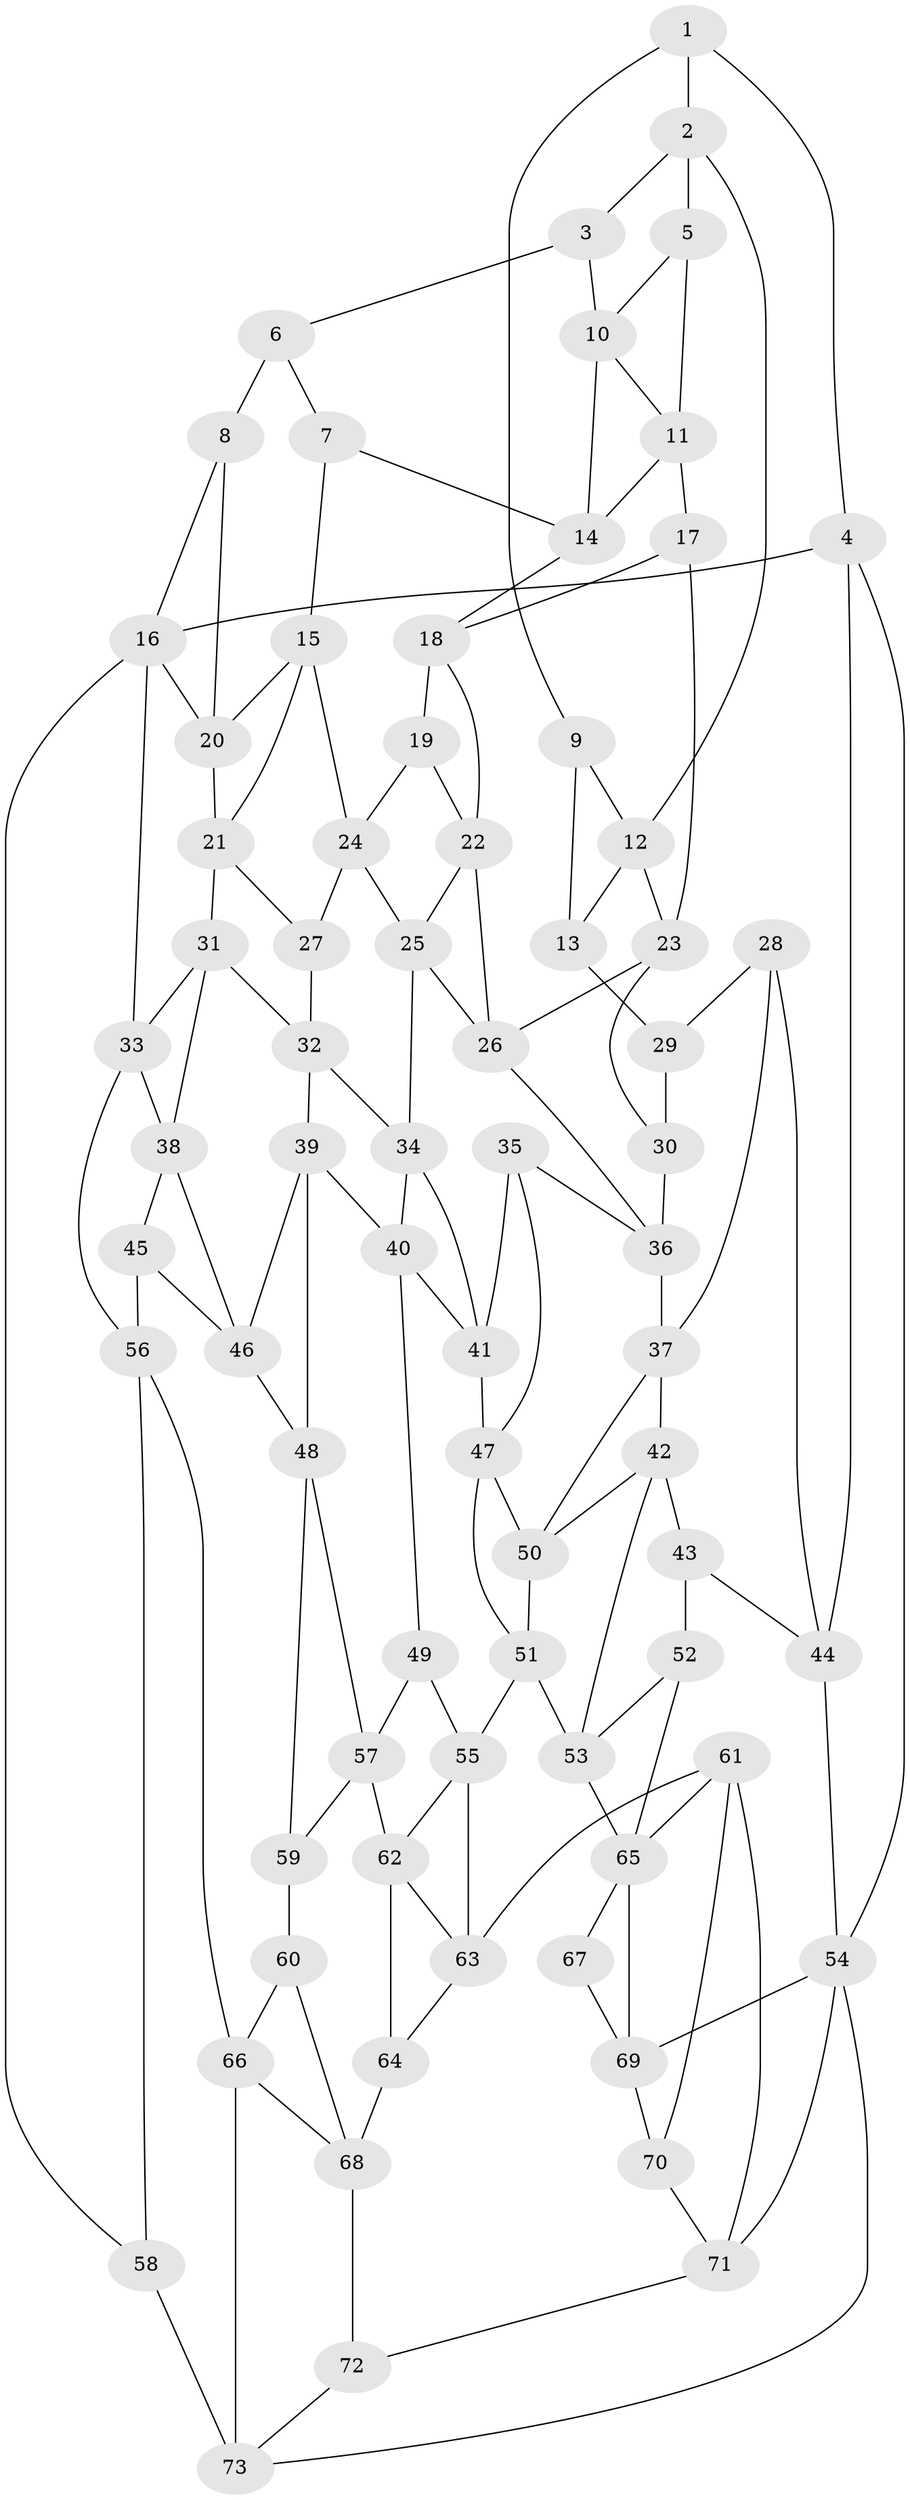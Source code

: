 // original degree distribution, {3: 0.013793103448275862, 6: 0.2206896551724138, 5: 0.5241379310344828, 4: 0.2413793103448276}
// Generated by graph-tools (version 1.1) at 2025/38/03/04/25 23:38:24]
// undirected, 73 vertices, 134 edges
graph export_dot {
  node [color=gray90,style=filled];
  1;
  2;
  3;
  4;
  5;
  6;
  7;
  8;
  9;
  10;
  11;
  12;
  13;
  14;
  15;
  16;
  17;
  18;
  19;
  20;
  21;
  22;
  23;
  24;
  25;
  26;
  27;
  28;
  29;
  30;
  31;
  32;
  33;
  34;
  35;
  36;
  37;
  38;
  39;
  40;
  41;
  42;
  43;
  44;
  45;
  46;
  47;
  48;
  49;
  50;
  51;
  52;
  53;
  54;
  55;
  56;
  57;
  58;
  59;
  60;
  61;
  62;
  63;
  64;
  65;
  66;
  67;
  68;
  69;
  70;
  71;
  72;
  73;
  1 -- 2 [weight=1.0];
  1 -- 4 [weight=1.0];
  1 -- 9 [weight=1.0];
  2 -- 3 [weight=1.0];
  2 -- 5 [weight=1.0];
  2 -- 12 [weight=1.0];
  3 -- 6 [weight=1.0];
  3 -- 10 [weight=1.0];
  4 -- 16 [weight=1.0];
  4 -- 44 [weight=1.0];
  4 -- 54 [weight=1.0];
  5 -- 10 [weight=1.0];
  5 -- 11 [weight=1.0];
  6 -- 7 [weight=1.0];
  6 -- 8 [weight=2.0];
  7 -- 14 [weight=1.0];
  7 -- 15 [weight=1.0];
  8 -- 16 [weight=1.0];
  8 -- 20 [weight=1.0];
  9 -- 12 [weight=1.0];
  9 -- 13 [weight=1.0];
  10 -- 11 [weight=1.0];
  10 -- 14 [weight=1.0];
  11 -- 14 [weight=1.0];
  11 -- 17 [weight=1.0];
  12 -- 13 [weight=1.0];
  12 -- 23 [weight=1.0];
  13 -- 29 [weight=2.0];
  14 -- 18 [weight=1.0];
  15 -- 20 [weight=1.0];
  15 -- 21 [weight=1.0];
  15 -- 24 [weight=1.0];
  16 -- 20 [weight=1.0];
  16 -- 33 [weight=1.0];
  16 -- 58 [weight=1.0];
  17 -- 18 [weight=1.0];
  17 -- 23 [weight=1.0];
  18 -- 19 [weight=1.0];
  18 -- 22 [weight=1.0];
  19 -- 22 [weight=1.0];
  19 -- 24 [weight=1.0];
  20 -- 21 [weight=1.0];
  21 -- 27 [weight=1.0];
  21 -- 31 [weight=1.0];
  22 -- 25 [weight=1.0];
  22 -- 26 [weight=1.0];
  23 -- 26 [weight=1.0];
  23 -- 30 [weight=1.0];
  24 -- 25 [weight=1.0];
  24 -- 27 [weight=1.0];
  25 -- 26 [weight=1.0];
  25 -- 34 [weight=1.0];
  26 -- 36 [weight=1.0];
  27 -- 32 [weight=1.0];
  28 -- 29 [weight=1.0];
  28 -- 37 [weight=1.0];
  28 -- 44 [weight=1.0];
  29 -- 30 [weight=1.0];
  30 -- 36 [weight=1.0];
  31 -- 32 [weight=1.0];
  31 -- 33 [weight=1.0];
  31 -- 38 [weight=1.0];
  32 -- 34 [weight=1.0];
  32 -- 39 [weight=1.0];
  33 -- 38 [weight=1.0];
  33 -- 56 [weight=1.0];
  34 -- 40 [weight=1.0];
  34 -- 41 [weight=1.0];
  35 -- 36 [weight=1.0];
  35 -- 41 [weight=1.0];
  35 -- 47 [weight=1.0];
  36 -- 37 [weight=1.0];
  37 -- 42 [weight=1.0];
  37 -- 50 [weight=1.0];
  38 -- 45 [weight=1.0];
  38 -- 46 [weight=1.0];
  39 -- 40 [weight=1.0];
  39 -- 46 [weight=1.0];
  39 -- 48 [weight=1.0];
  40 -- 41 [weight=1.0];
  40 -- 49 [weight=1.0];
  41 -- 47 [weight=1.0];
  42 -- 43 [weight=1.0];
  42 -- 50 [weight=1.0];
  42 -- 53 [weight=1.0];
  43 -- 44 [weight=1.0];
  43 -- 52 [weight=1.0];
  44 -- 54 [weight=1.0];
  45 -- 46 [weight=1.0];
  45 -- 56 [weight=1.0];
  46 -- 48 [weight=1.0];
  47 -- 50 [weight=1.0];
  47 -- 51 [weight=1.0];
  48 -- 57 [weight=1.0];
  48 -- 59 [weight=1.0];
  49 -- 55 [weight=1.0];
  49 -- 57 [weight=1.0];
  50 -- 51 [weight=1.0];
  51 -- 53 [weight=1.0];
  51 -- 55 [weight=1.0];
  52 -- 53 [weight=1.0];
  52 -- 65 [weight=2.0];
  53 -- 65 [weight=1.0];
  54 -- 69 [weight=1.0];
  54 -- 71 [weight=1.0];
  54 -- 73 [weight=1.0];
  55 -- 62 [weight=1.0];
  55 -- 63 [weight=1.0];
  56 -- 58 [weight=1.0];
  56 -- 66 [weight=1.0];
  57 -- 59 [weight=1.0];
  57 -- 62 [weight=1.0];
  58 -- 73 [weight=2.0];
  59 -- 60 [weight=2.0];
  60 -- 66 [weight=1.0];
  60 -- 68 [weight=1.0];
  61 -- 63 [weight=1.0];
  61 -- 65 [weight=1.0];
  61 -- 70 [weight=1.0];
  61 -- 71 [weight=1.0];
  62 -- 63 [weight=1.0];
  62 -- 64 [weight=1.0];
  63 -- 64 [weight=1.0];
  64 -- 68 [weight=2.0];
  65 -- 67 [weight=1.0];
  65 -- 69 [weight=1.0];
  66 -- 68 [weight=1.0];
  66 -- 73 [weight=1.0];
  67 -- 69 [weight=2.0];
  68 -- 72 [weight=1.0];
  69 -- 70 [weight=2.0];
  70 -- 71 [weight=1.0];
  71 -- 72 [weight=1.0];
  72 -- 73 [weight=1.0];
}
